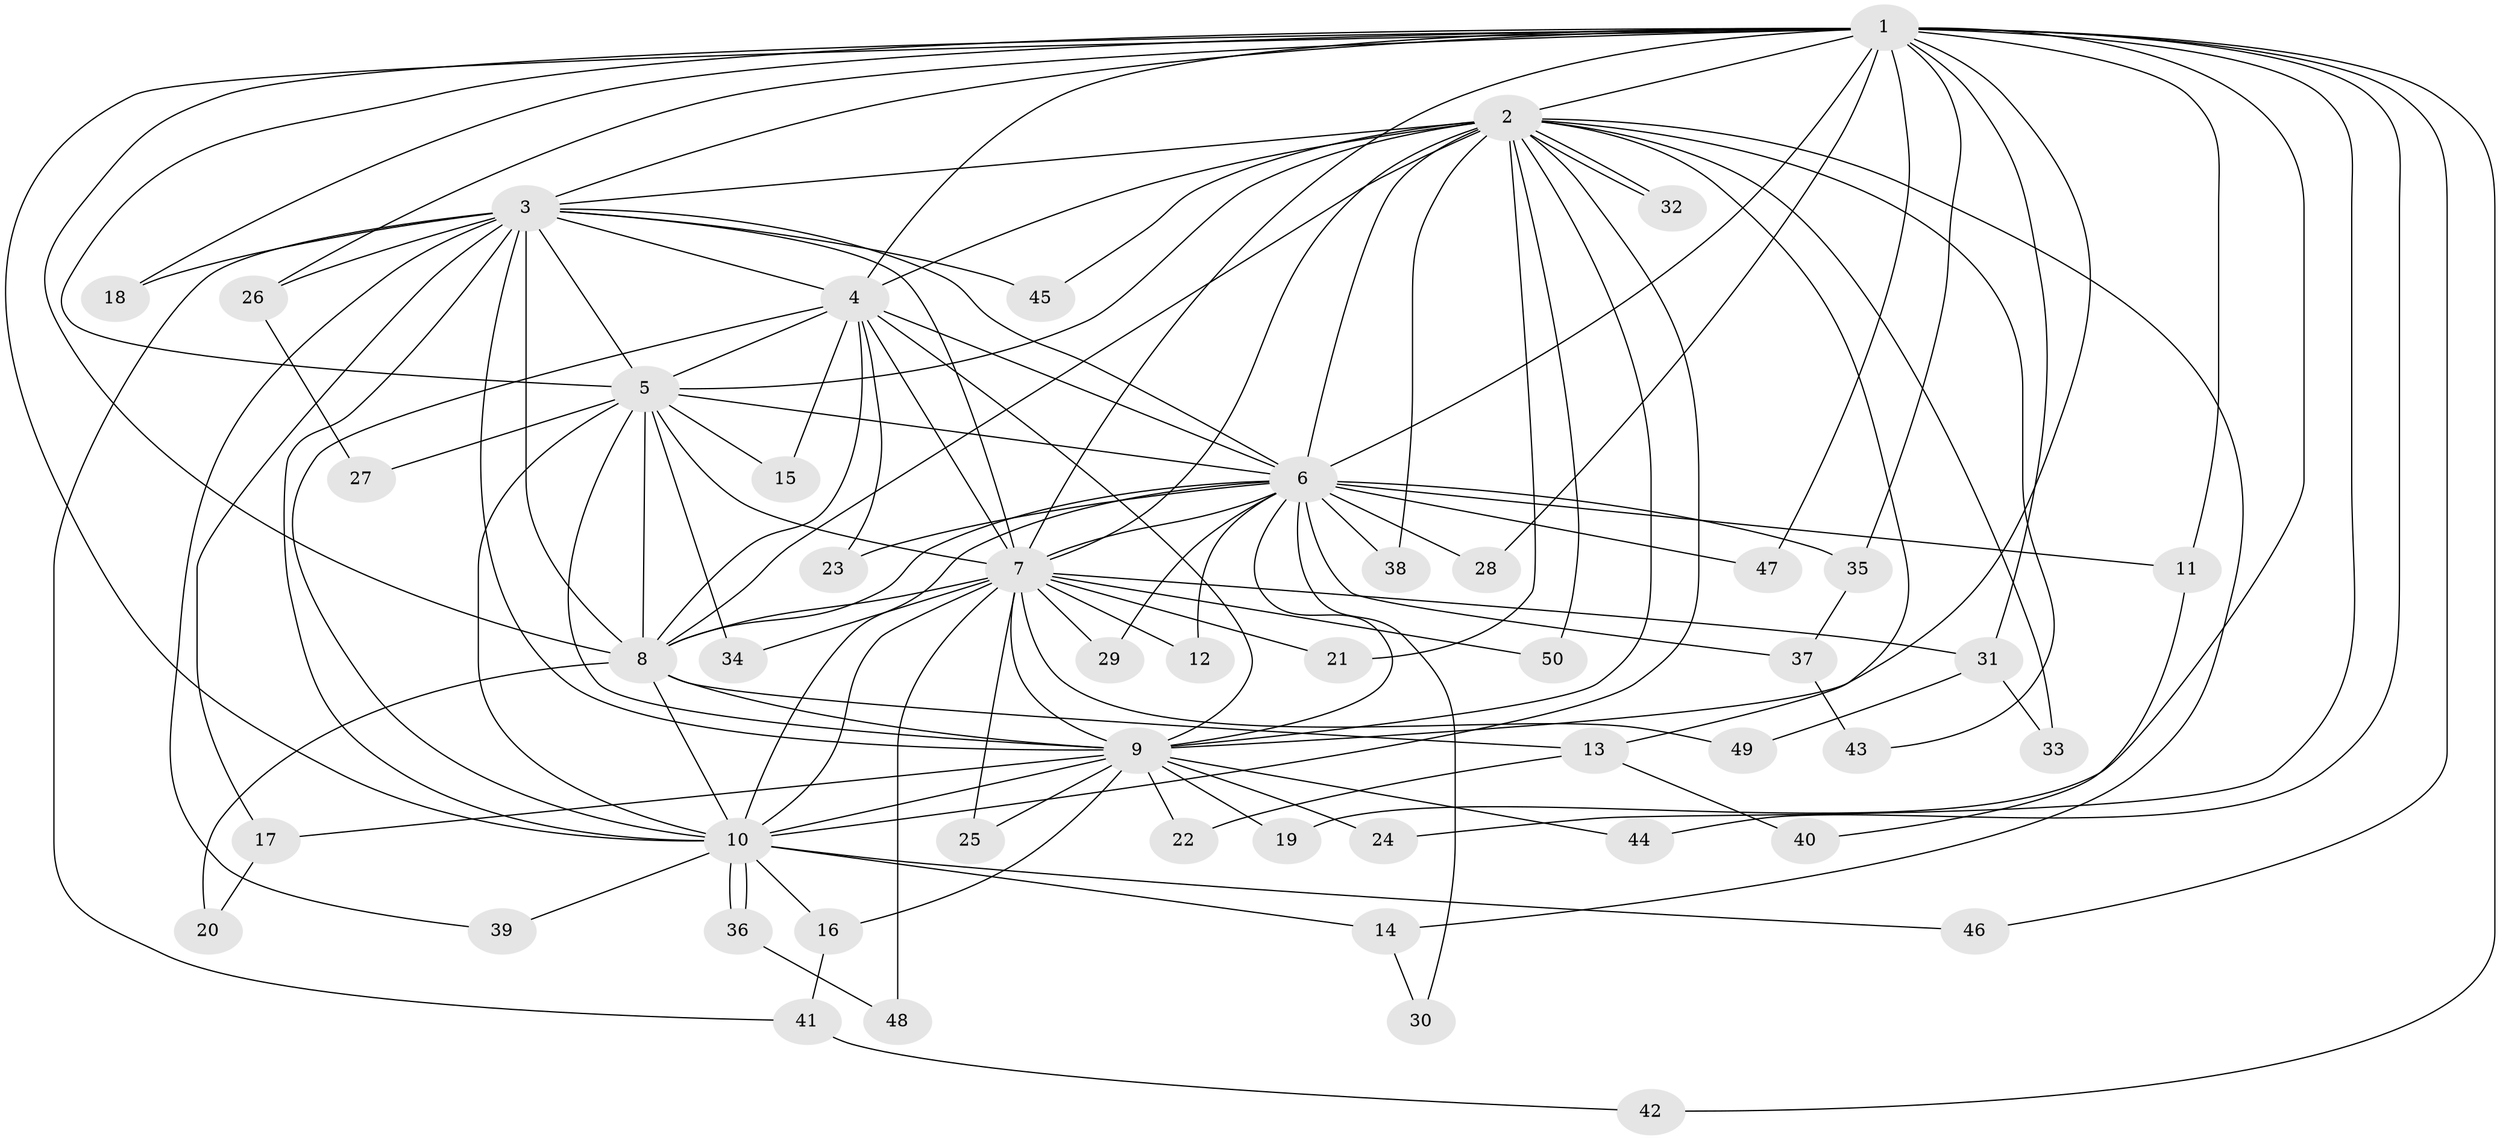 // coarse degree distribution, {10: 0.06666666666666667, 8: 0.06666666666666667, 11: 0.06666666666666667, 5: 0.13333333333333333, 3: 0.06666666666666667, 1: 0.13333333333333333, 4: 0.06666666666666667, 2: 0.4}
// Generated by graph-tools (version 1.1) at 2025/17/03/04/25 18:17:31]
// undirected, 50 vertices, 125 edges
graph export_dot {
graph [start="1"]
  node [color=gray90,style=filled];
  1;
  2;
  3;
  4;
  5;
  6;
  7;
  8;
  9;
  10;
  11;
  12;
  13;
  14;
  15;
  16;
  17;
  18;
  19;
  20;
  21;
  22;
  23;
  24;
  25;
  26;
  27;
  28;
  29;
  30;
  31;
  32;
  33;
  34;
  35;
  36;
  37;
  38;
  39;
  40;
  41;
  42;
  43;
  44;
  45;
  46;
  47;
  48;
  49;
  50;
  1 -- 2;
  1 -- 3;
  1 -- 4;
  1 -- 5;
  1 -- 6;
  1 -- 7;
  1 -- 8;
  1 -- 9;
  1 -- 10;
  1 -- 11;
  1 -- 18;
  1 -- 19;
  1 -- 24;
  1 -- 26;
  1 -- 28;
  1 -- 31;
  1 -- 35;
  1 -- 42;
  1 -- 44;
  1 -- 46;
  1 -- 47;
  2 -- 3;
  2 -- 4;
  2 -- 5;
  2 -- 6;
  2 -- 7;
  2 -- 8;
  2 -- 9;
  2 -- 10;
  2 -- 13;
  2 -- 14;
  2 -- 21;
  2 -- 32;
  2 -- 32;
  2 -- 33;
  2 -- 38;
  2 -- 43;
  2 -- 45;
  2 -- 50;
  3 -- 4;
  3 -- 5;
  3 -- 6;
  3 -- 7;
  3 -- 8;
  3 -- 9;
  3 -- 10;
  3 -- 17;
  3 -- 18;
  3 -- 26;
  3 -- 39;
  3 -- 41;
  3 -- 45;
  4 -- 5;
  4 -- 6;
  4 -- 7;
  4 -- 8;
  4 -- 9;
  4 -- 10;
  4 -- 15;
  4 -- 23;
  5 -- 6;
  5 -- 7;
  5 -- 8;
  5 -- 9;
  5 -- 10;
  5 -- 15;
  5 -- 27;
  5 -- 34;
  6 -- 7;
  6 -- 8;
  6 -- 9;
  6 -- 10;
  6 -- 11;
  6 -- 12;
  6 -- 23;
  6 -- 28;
  6 -- 29;
  6 -- 30;
  6 -- 35;
  6 -- 37;
  6 -- 38;
  6 -- 47;
  7 -- 8;
  7 -- 9;
  7 -- 10;
  7 -- 12;
  7 -- 21;
  7 -- 25;
  7 -- 29;
  7 -- 31;
  7 -- 34;
  7 -- 48;
  7 -- 49;
  7 -- 50;
  8 -- 9;
  8 -- 10;
  8 -- 13;
  8 -- 20;
  9 -- 10;
  9 -- 16;
  9 -- 17;
  9 -- 19;
  9 -- 22;
  9 -- 24;
  9 -- 25;
  9 -- 44;
  10 -- 14;
  10 -- 16;
  10 -- 36;
  10 -- 36;
  10 -- 39;
  10 -- 46;
  11 -- 40;
  13 -- 22;
  13 -- 40;
  14 -- 30;
  16 -- 41;
  17 -- 20;
  26 -- 27;
  31 -- 33;
  31 -- 49;
  35 -- 37;
  36 -- 48;
  37 -- 43;
  41 -- 42;
}
